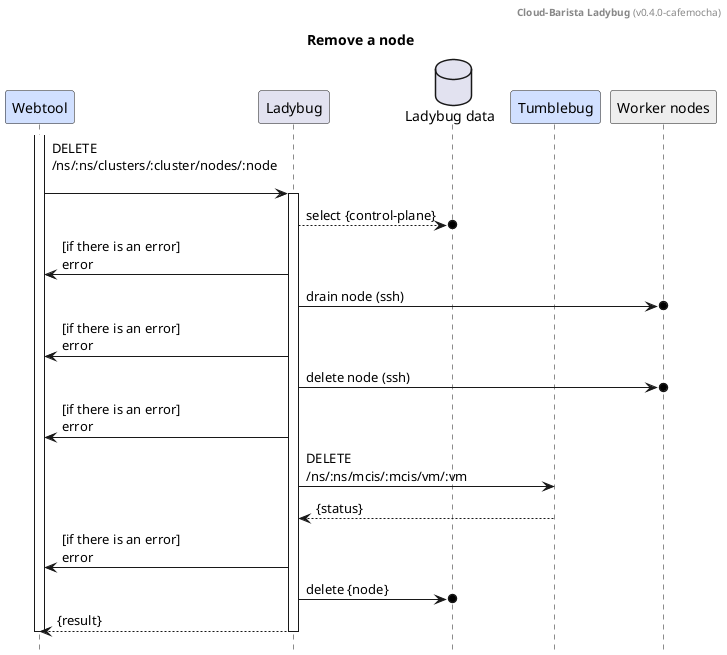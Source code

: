 @startuml

header **Cloud-Barista Ladybug** (v0.4.0-cafemocha)
title Remove a node
hide footbox

participant	"Webtool"		as webtool		#d1e0ff
participant	"Ladybug"		as provider
database	"Ladybug data"	as db
participant	"Tumblebug"		as tumblebug	#d1e0ff
participant	"Worker nodes"	as wNodes		#eeeeee


activate webtool
	webtool		->	provider		: DELETE\n/ns/:ns/clusters/:cluster/nodes/:node\n

	activate provider

		provider	-->o	db			: select {control-plane}
		provider	->	webtool			: [if there is an error]\nerror

		provider 	->o	wNodes		: drain node (ssh)
		provider	->	webtool		: [if there is an error]\nerror
		provider 	->o	wNodes		: delete node (ssh)
		provider	->	webtool		: [if there is an error]\nerror

		provider	->	tumblebug	: DELETE\n/ns/:ns/mcis/:mcis/vm/:vm
		provider	<--	tumblebug	: {status}
		provider	->	webtool		: [if there is an error]\nerror

		provider	->o	db			: delete {node}
		provider	-->	webtool		: {result}

	deactivate provider

deactivate webtool

@enduml